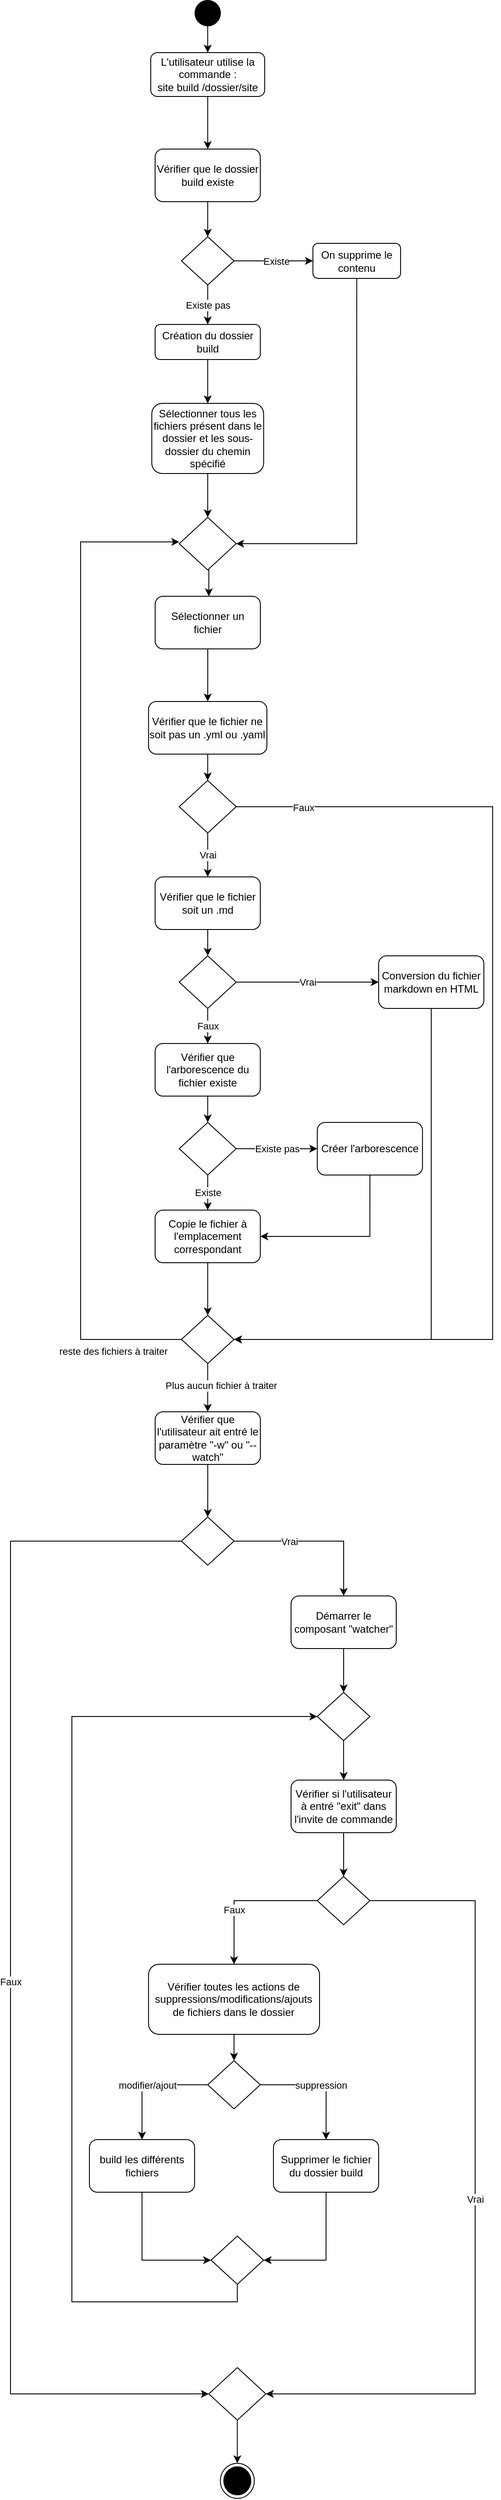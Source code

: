 <mxfile version="19.0.3" type="device" pages="4"><diagram id="C5RBs43oDa-KdzZeNtuy" name="Commande Build"><mxGraphModel dx="1422" dy="2034" grid="1" gridSize="10" guides="1" tooltips="1" connect="1" arrows="1" fold="1" page="1" pageScale="1" pageWidth="827" pageHeight="1169" math="0" shadow="0"><root><mxCell id="WIyWlLk6GJQsqaUBKTNV-0"/><mxCell id="WIyWlLk6GJQsqaUBKTNV-1" parent="WIyWlLk6GJQsqaUBKTNV-0"/><mxCell id="ptI0tRBdh9__5SQR9Xhv-3" style="edgeStyle=orthogonalEdgeStyle;rounded=0;orthogonalLoop=1;jettySize=auto;html=1;exitX=0.5;exitY=1;exitDx=0;exitDy=0;entryX=0.5;entryY=0;entryDx=0;entryDy=0;" parent="WIyWlLk6GJQsqaUBKTNV-1" source="WIyWlLk6GJQsqaUBKTNV-3" target="_w8r6mBDO4OIfjz4VmEl-11" edge="1"><mxGeometry relative="1" as="geometry"/></mxCell><mxCell id="WIyWlLk6GJQsqaUBKTNV-3" value="L'utilisateur utilise la commande :&lt;br&gt;site build /dossier/site" style="rounded=1;whiteSpace=wrap;html=1;fontSize=12;glass=0;strokeWidth=1;shadow=0;" parent="WIyWlLk6GJQsqaUBKTNV-1" vertex="1"><mxGeometry x="239.94" y="-1100" width="130" height="50" as="geometry"/></mxCell><mxCell id="ptI0tRBdh9__5SQR9Xhv-5" value="Existe" style="edgeStyle=orthogonalEdgeStyle;rounded=0;orthogonalLoop=1;jettySize=auto;html=1;exitX=1;exitY=0.5;exitDx=0;exitDy=0;entryX=0;entryY=0.5;entryDx=0;entryDy=0;spacingTop=0;" parent="WIyWlLk6GJQsqaUBKTNV-1" source="_w8r6mBDO4OIfjz4VmEl-14" target="ptI0tRBdh9__5SQR9Xhv-4" edge="1"><mxGeometry x="0.077" relative="1" as="geometry"><mxPoint x="374.94" y="-825.83" as="sourcePoint"/><mxPoint x="439.94" y="-825.83" as="targetPoint"/><mxPoint as="offset"/></mxGeometry></mxCell><mxCell id="er5tVC_h_3RnT4Bw6dKm-1" style="edgeStyle=orthogonalEdgeStyle;rounded=0;orthogonalLoop=1;jettySize=auto;html=1;exitX=0.5;exitY=1;exitDx=0;exitDy=0;entryX=0.5;entryY=0;entryDx=0;entryDy=0;" parent="WIyWlLk6GJQsqaUBKTNV-1" source="WIyWlLk6GJQsqaUBKTNV-12" target="er5tVC_h_3RnT4Bw6dKm-0" edge="1"><mxGeometry relative="1" as="geometry"/></mxCell><mxCell id="WIyWlLk6GJQsqaUBKTNV-12" value="Création du dossier build" style="rounded=1;whiteSpace=wrap;html=1;fontSize=12;glass=0;strokeWidth=1;shadow=0;" parent="WIyWlLk6GJQsqaUBKTNV-1" vertex="1"><mxGeometry x="244.94" y="-790" width="120" height="40" as="geometry"/></mxCell><mxCell id="ptI0tRBdh9__5SQR9Xhv-2" style="edgeStyle=orthogonalEdgeStyle;rounded=0;orthogonalLoop=1;jettySize=auto;html=1;exitX=0.5;exitY=1;exitDx=0;exitDy=0;entryX=0.5;entryY=0;entryDx=0;entryDy=0;" parent="WIyWlLk6GJQsqaUBKTNV-1" source="bXGSAcgydU-lV2JECeTQ-0" target="WIyWlLk6GJQsqaUBKTNV-3" edge="1"><mxGeometry relative="1" as="geometry"/></mxCell><mxCell id="bXGSAcgydU-lV2JECeTQ-0" value="" style="ellipse;fillColor=#000000;strokeColor=none;" parent="WIyWlLk6GJQsqaUBKTNV-1" vertex="1"><mxGeometry x="289.94" y="-1160" width="30" height="30" as="geometry"/></mxCell><mxCell id="_w8r6mBDO4OIfjz4VmEl-35" style="edgeStyle=orthogonalEdgeStyle;rounded=0;orthogonalLoop=1;jettySize=auto;html=1;exitX=0.5;exitY=1;exitDx=0;exitDy=0;entryX=1;entryY=0.5;entryDx=0;entryDy=0;" parent="WIyWlLk6GJQsqaUBKTNV-1" source="ptI0tRBdh9__5SQR9Xhv-4" target="_w8r6mBDO4OIfjz4VmEl-31" edge="1"><mxGeometry relative="1" as="geometry"/></mxCell><mxCell id="ptI0tRBdh9__5SQR9Xhv-4" value="On supprime le contenu" style="rounded=1;whiteSpace=wrap;html=1;" parent="WIyWlLk6GJQsqaUBKTNV-1" vertex="1"><mxGeometry x="424.94" y="-882.5" width="100" height="40" as="geometry"/></mxCell><mxCell id="_w8r6mBDO4OIfjz4VmEl-30" style="edgeStyle=orthogonalEdgeStyle;rounded=0;orthogonalLoop=1;jettySize=auto;html=1;exitX=0.5;exitY=1;exitDx=0;exitDy=0;entryX=1;entryY=0.5;entryDx=0;entryDy=0;" parent="WIyWlLk6GJQsqaUBKTNV-1" source="087R1gR97mAJSHJobQfg-9" target="_w8r6mBDO4OIfjz4VmEl-28" edge="1"><mxGeometry relative="1" as="geometry"/></mxCell><mxCell id="087R1gR97mAJSHJobQfg-9" value="Conversion du fichier markdown en HTML" style="rounded=1;whiteSpace=wrap;html=1;" parent="WIyWlLk6GJQsqaUBKTNV-1" vertex="1"><mxGeometry x="499.94" y="-70" width="120" height="60" as="geometry"/></mxCell><mxCell id="cjDAgUJWC8f53IqfWr1y-14" style="edgeStyle=orthogonalEdgeStyle;rounded=0;orthogonalLoop=1;jettySize=auto;html=1;exitX=0.5;exitY=1;exitDx=0;exitDy=0;entryX=0.5;entryY=0;entryDx=0;entryDy=0;" parent="WIyWlLk6GJQsqaUBKTNV-1" source="_w8r6mBDO4OIfjz4VmEl-4" target="_w8r6mBDO4OIfjz4VmEl-28" edge="1"><mxGeometry relative="1" as="geometry"/></mxCell><mxCell id="_w8r6mBDO4OIfjz4VmEl-4" value="Copie le fichier à l'emplacement correspondant" style="rounded=1;whiteSpace=wrap;html=1;" parent="WIyWlLk6GJQsqaUBKTNV-1" vertex="1"><mxGeometry x="244.94" y="220" width="120" height="60" as="geometry"/></mxCell><mxCell id="_w8r6mBDO4OIfjz4VmEl-13" value="" style="edgeStyle=orthogonalEdgeStyle;rounded=0;orthogonalLoop=1;jettySize=auto;html=1;entryX=0.5;entryY=0;entryDx=0;entryDy=0;" parent="WIyWlLk6GJQsqaUBKTNV-1" source="_w8r6mBDO4OIfjz4VmEl-11" target="_w8r6mBDO4OIfjz4VmEl-14" edge="1"><mxGeometry relative="1" as="geometry"><mxPoint x="304.94" y="-890" as="targetPoint"/></mxGeometry></mxCell><mxCell id="_w8r6mBDO4OIfjz4VmEl-11" value="Vérifier que le dossier build existe&lt;br&gt;" style="rounded=1;whiteSpace=wrap;html=1;" parent="WIyWlLk6GJQsqaUBKTNV-1" vertex="1"><mxGeometry x="244.94" y="-990" width="120" height="60" as="geometry"/></mxCell><mxCell id="_w8r6mBDO4OIfjz4VmEl-15" value="Existe pas" style="edgeStyle=orthogonalEdgeStyle;rounded=0;orthogonalLoop=1;jettySize=auto;html=1;exitX=0.5;exitY=1;exitDx=0;exitDy=0;entryX=0.5;entryY=0;entryDx=0;entryDy=0;" parent="WIyWlLk6GJQsqaUBKTNV-1" source="_w8r6mBDO4OIfjz4VmEl-14" target="WIyWlLk6GJQsqaUBKTNV-12" edge="1"><mxGeometry relative="1" as="geometry"/></mxCell><mxCell id="_w8r6mBDO4OIfjz4VmEl-14" value="" style="rhombus;whiteSpace=wrap;html=1;" parent="WIyWlLk6GJQsqaUBKTNV-1" vertex="1"><mxGeometry x="274.94" y="-890" width="60" height="55" as="geometry"/></mxCell><mxCell id="_w8r6mBDO4OIfjz4VmEl-18" style="edgeStyle=orthogonalEdgeStyle;rounded=0;orthogonalLoop=1;jettySize=auto;html=1;exitX=0.5;exitY=1;exitDx=0;exitDy=0;" parent="WIyWlLk6GJQsqaUBKTNV-1" edge="1"><mxGeometry relative="1" as="geometry"><mxPoint x="304.94" y="480" as="sourcePoint"/><mxPoint x="304.94" y="480" as="targetPoint"/></mxGeometry></mxCell><mxCell id="_w8r6mBDO4OIfjz4VmEl-23" style="edgeStyle=orthogonalEdgeStyle;rounded=0;orthogonalLoop=1;jettySize=auto;html=1;exitX=0.5;exitY=1;exitDx=0;exitDy=0;entryX=0.5;entryY=0;entryDx=0;entryDy=0;" parent="WIyWlLk6GJQsqaUBKTNV-1" source="er5tVC_h_3RnT4Bw6dKm-3" target="_w8r6mBDO4OIfjz4VmEl-24" edge="1"><mxGeometry relative="1" as="geometry"><mxPoint x="306.22" y="-400" as="sourcePoint"/><mxPoint x="304.94" y="-320" as="targetPoint"/></mxGeometry></mxCell><mxCell id="_w8r6mBDO4OIfjz4VmEl-42" style="edgeStyle=orthogonalEdgeStyle;rounded=0;orthogonalLoop=1;jettySize=auto;html=1;exitX=0.5;exitY=1;exitDx=0;exitDy=0;entryX=0.5;entryY=0;entryDx=0;entryDy=0;" parent="WIyWlLk6GJQsqaUBKTNV-1" source="_w8r6mBDO4OIfjz4VmEl-24" target="_w8r6mBDO4OIfjz4VmEl-41" edge="1"><mxGeometry relative="1" as="geometry"/></mxCell><mxCell id="_w8r6mBDO4OIfjz4VmEl-24" value="&lt;span style=&quot;&quot;&gt;Vérifier que le fichier ne soit pas un .yml ou .yaml&lt;br&gt;&lt;/span&gt;" style="rounded=1;whiteSpace=wrap;html=1;" parent="WIyWlLk6GJQsqaUBKTNV-1" vertex="1"><mxGeometry x="237.44" y="-360" width="135" height="60" as="geometry"/></mxCell><mxCell id="_w8r6mBDO4OIfjz4VmEl-36" style="edgeStyle=orthogonalEdgeStyle;rounded=0;orthogonalLoop=1;jettySize=auto;html=1;exitX=0;exitY=0.5;exitDx=0;exitDy=0;entryX=0;entryY=0.5;entryDx=0;entryDy=0;" parent="WIyWlLk6GJQsqaUBKTNV-1" source="_w8r6mBDO4OIfjz4VmEl-28" edge="1"><mxGeometry relative="1" as="geometry"><mxPoint x="265.12" y="365.5" as="sourcePoint"/><mxPoint x="272.44" y="-542" as="targetPoint"/><Array as="points"><mxPoint x="159.94" y="368"/><mxPoint x="159.94" y="-542"/></Array></mxGeometry></mxCell><mxCell id="_w8r6mBDO4OIfjz4VmEl-46" value="reste des fichiers à traiter" style="edgeLabel;html=1;align=center;verticalAlign=middle;resizable=0;points=[];" parent="_w8r6mBDO4OIfjz4VmEl-36" vertex="1" connectable="0"><mxGeometry x="-0.834" relative="1" as="geometry"><mxPoint x="16" y="13" as="offset"/></mxGeometry></mxCell><mxCell id="_w8r6mBDO4OIfjz4VmEl-38" value="Plus aucun fichier à traiter" style="edgeStyle=orthogonalEdgeStyle;rounded=0;orthogonalLoop=1;jettySize=auto;html=1;exitX=0.5;exitY=1;exitDx=0;exitDy=0;entryX=0.5;entryY=0;entryDx=0;entryDy=0;" parent="WIyWlLk6GJQsqaUBKTNV-1" source="_w8r6mBDO4OIfjz4VmEl-28" edge="1"><mxGeometry x="-0.091" y="15" relative="1" as="geometry"><mxPoint as="offset"/><mxPoint x="304.94" y="450" as="targetPoint"/></mxGeometry></mxCell><mxCell id="_w8r6mBDO4OIfjz4VmEl-28" value="" style="rhombus;whiteSpace=wrap;html=1;" parent="WIyWlLk6GJQsqaUBKTNV-1" vertex="1"><mxGeometry x="274.94" y="340" width="60" height="55" as="geometry"/></mxCell><mxCell id="_w8r6mBDO4OIfjz4VmEl-33" style="edgeStyle=orthogonalEdgeStyle;rounded=0;orthogonalLoop=1;jettySize=auto;html=1;exitX=0.5;exitY=1;exitDx=0;exitDy=0;entryX=0.5;entryY=0;entryDx=0;entryDy=0;" parent="WIyWlLk6GJQsqaUBKTNV-1" source="_w8r6mBDO4OIfjz4VmEl-31" edge="1"><mxGeometry relative="1" as="geometry"><mxPoint x="306.22" y="-480" as="targetPoint"/></mxGeometry></mxCell><mxCell id="_w8r6mBDO4OIfjz4VmEl-31" value="" style="rhombus;whiteSpace=wrap;html=1;" parent="WIyWlLk6GJQsqaUBKTNV-1" vertex="1"><mxGeometry x="272.44" y="-570" width="65" height="60" as="geometry"/></mxCell><mxCell id="cjDAgUJWC8f53IqfWr1y-10" style="edgeStyle=orthogonalEdgeStyle;rounded=0;orthogonalLoop=1;jettySize=auto;html=1;exitX=0.5;exitY=1;exitDx=0;exitDy=0;entryX=0.5;entryY=0;entryDx=0;entryDy=0;" parent="WIyWlLk6GJQsqaUBKTNV-1" source="_w8r6mBDO4OIfjz4VmEl-39" target="cjDAgUJWC8f53IqfWr1y-9" edge="1"><mxGeometry relative="1" as="geometry"/></mxCell><mxCell id="_w8r6mBDO4OIfjz4VmEl-39" value="&lt;span style=&quot;&quot;&gt;Vérifier que l'arborescence du fichier existe&lt;/span&gt;" style="rounded=1;whiteSpace=wrap;html=1;" parent="WIyWlLk6GJQsqaUBKTNV-1" vertex="1"><mxGeometry x="244.94" y="30" width="120" height="60" as="geometry"/></mxCell><mxCell id="_w8r6mBDO4OIfjz4VmEl-44" style="edgeStyle=orthogonalEdgeStyle;rounded=0;orthogonalLoop=1;jettySize=auto;html=1;exitX=1;exitY=0.5;exitDx=0;exitDy=0;entryX=1;entryY=0.5;entryDx=0;entryDy=0;" parent="WIyWlLk6GJQsqaUBKTNV-1" source="_w8r6mBDO4OIfjz4VmEl-41" target="_w8r6mBDO4OIfjz4VmEl-28" edge="1"><mxGeometry relative="1" as="geometry"><Array as="points"><mxPoint x="629.94" y="-240"/><mxPoint x="629.94" y="367"/></Array></mxGeometry></mxCell><mxCell id="_w8r6mBDO4OIfjz4VmEl-45" value="Faux" style="edgeLabel;html=1;align=center;verticalAlign=middle;resizable=0;points=[];" parent="_w8r6mBDO4OIfjz4VmEl-44" vertex="1" connectable="0"><mxGeometry x="-0.872" y="-1" relative="1" as="geometry"><mxPoint as="offset"/></mxGeometry></mxCell><mxCell id="_w8r6mBDO4OIfjz4VmEl-47" value="Vrai" style="edgeStyle=orthogonalEdgeStyle;rounded=0;orthogonalLoop=1;jettySize=auto;html=1;exitX=0.5;exitY=1;exitDx=0;exitDy=0;entryX=0.5;entryY=0;entryDx=0;entryDy=0;" parent="WIyWlLk6GJQsqaUBKTNV-1" source="_w8r6mBDO4OIfjz4VmEl-41" target="_w8r6mBDO4OIfjz4VmEl-43" edge="1"><mxGeometry relative="1" as="geometry"/></mxCell><mxCell id="_w8r6mBDO4OIfjz4VmEl-41" value="" style="rhombus;whiteSpace=wrap;html=1;" parent="WIyWlLk6GJQsqaUBKTNV-1" vertex="1"><mxGeometry x="272.44" y="-270" width="65" height="60" as="geometry"/></mxCell><mxCell id="cjDAgUJWC8f53IqfWr1y-4" style="edgeStyle=orthogonalEdgeStyle;rounded=0;orthogonalLoop=1;jettySize=auto;html=1;exitX=0.5;exitY=1;exitDx=0;exitDy=0;entryX=0.5;entryY=0;entryDx=0;entryDy=0;" parent="WIyWlLk6GJQsqaUBKTNV-1" source="_w8r6mBDO4OIfjz4VmEl-43" target="cjDAgUJWC8f53IqfWr1y-3" edge="1"><mxGeometry relative="1" as="geometry"/></mxCell><mxCell id="_w8r6mBDO4OIfjz4VmEl-43" value="Vérifier que le fichier soit un .md" style="rounded=1;whiteSpace=wrap;html=1;" parent="WIyWlLk6GJQsqaUBKTNV-1" vertex="1"><mxGeometry x="244.94" y="-160" width="120" height="60" as="geometry"/></mxCell><mxCell id="cjDAgUJWC8f53IqfWr1y-5" value="Vrai" style="edgeStyle=orthogonalEdgeStyle;rounded=0;orthogonalLoop=1;jettySize=auto;html=1;exitX=1;exitY=0.5;exitDx=0;exitDy=0;entryX=0;entryY=0.5;entryDx=0;entryDy=0;" parent="WIyWlLk6GJQsqaUBKTNV-1" source="cjDAgUJWC8f53IqfWr1y-3" target="087R1gR97mAJSHJobQfg-9" edge="1"><mxGeometry relative="1" as="geometry"/></mxCell><mxCell id="cjDAgUJWC8f53IqfWr1y-6" value="Faux" style="edgeStyle=orthogonalEdgeStyle;rounded=0;orthogonalLoop=1;jettySize=auto;html=1;exitX=0.5;exitY=1;exitDx=0;exitDy=0;entryX=0.5;entryY=0;entryDx=0;entryDy=0;" parent="WIyWlLk6GJQsqaUBKTNV-1" source="cjDAgUJWC8f53IqfWr1y-3" target="_w8r6mBDO4OIfjz4VmEl-39" edge="1"><mxGeometry relative="1" as="geometry"/></mxCell><mxCell id="cjDAgUJWC8f53IqfWr1y-3" value="" style="rhombus;whiteSpace=wrap;html=1;" parent="WIyWlLk6GJQsqaUBKTNV-1" vertex="1"><mxGeometry x="272.44" y="-70" width="65" height="60" as="geometry"/></mxCell><mxCell id="cjDAgUJWC8f53IqfWr1y-13" style="edgeStyle=orthogonalEdgeStyle;rounded=0;orthogonalLoop=1;jettySize=auto;html=1;exitX=0.5;exitY=1;exitDx=0;exitDy=0;entryX=1;entryY=0.5;entryDx=0;entryDy=0;" parent="WIyWlLk6GJQsqaUBKTNV-1" source="cjDAgUJWC8f53IqfWr1y-8" target="_w8r6mBDO4OIfjz4VmEl-4" edge="1"><mxGeometry relative="1" as="geometry"/></mxCell><mxCell id="cjDAgUJWC8f53IqfWr1y-8" value="Créer l'arborescence" style="rounded=1;whiteSpace=wrap;html=1;" parent="WIyWlLk6GJQsqaUBKTNV-1" vertex="1"><mxGeometry x="429.94" y="120" width="120" height="60" as="geometry"/></mxCell><mxCell id="cjDAgUJWC8f53IqfWr1y-11" value="Existe pas" style="edgeStyle=orthogonalEdgeStyle;rounded=0;orthogonalLoop=1;jettySize=auto;html=1;exitX=1;exitY=0.5;exitDx=0;exitDy=0;entryX=0;entryY=0.5;entryDx=0;entryDy=0;" parent="WIyWlLk6GJQsqaUBKTNV-1" source="cjDAgUJWC8f53IqfWr1y-9" target="cjDAgUJWC8f53IqfWr1y-8" edge="1"><mxGeometry relative="1" as="geometry"/></mxCell><mxCell id="cjDAgUJWC8f53IqfWr1y-12" value="Existe" style="edgeStyle=orthogonalEdgeStyle;rounded=0;orthogonalLoop=1;jettySize=auto;html=1;exitX=0.5;exitY=1;exitDx=0;exitDy=0;entryX=0.5;entryY=0;entryDx=0;entryDy=0;" parent="WIyWlLk6GJQsqaUBKTNV-1" source="cjDAgUJWC8f53IqfWr1y-9" target="_w8r6mBDO4OIfjz4VmEl-4" edge="1"><mxGeometry relative="1" as="geometry"/></mxCell><mxCell id="cjDAgUJWC8f53IqfWr1y-9" value="" style="rhombus;whiteSpace=wrap;html=1;" parent="WIyWlLk6GJQsqaUBKTNV-1" vertex="1"><mxGeometry x="272.44" y="120" width="65" height="60" as="geometry"/></mxCell><mxCell id="er5tVC_h_3RnT4Bw6dKm-2" style="edgeStyle=orthogonalEdgeStyle;rounded=0;orthogonalLoop=1;jettySize=auto;html=1;exitX=0.5;exitY=1;exitDx=0;exitDy=0;entryX=0.5;entryY=0;entryDx=0;entryDy=0;" parent="WIyWlLk6GJQsqaUBKTNV-1" source="er5tVC_h_3RnT4Bw6dKm-0" target="_w8r6mBDO4OIfjz4VmEl-31" edge="1"><mxGeometry relative="1" as="geometry"/></mxCell><mxCell id="er5tVC_h_3RnT4Bw6dKm-0" value="&lt;span style=&quot;&quot;&gt;Sélectionner tous les fichiers présent dans le dossier et les sous-dossier du chemin spécifié&lt;/span&gt;" style="rounded=1;whiteSpace=wrap;html=1;" parent="WIyWlLk6GJQsqaUBKTNV-1" vertex="1"><mxGeometry x="241.16" y="-700" width="127.56" height="80" as="geometry"/></mxCell><mxCell id="er5tVC_h_3RnT4Bw6dKm-3" value="Sélectionner un fichier" style="rounded=1;whiteSpace=wrap;html=1;" parent="WIyWlLk6GJQsqaUBKTNV-1" vertex="1"><mxGeometry x="245" y="-480" width="120" height="60" as="geometry"/></mxCell><mxCell id="1aYvOB1iLBMmKloqd1Jg-2" style="edgeStyle=orthogonalEdgeStyle;rounded=0;orthogonalLoop=1;jettySize=auto;html=1;exitX=0.5;exitY=1;exitDx=0;exitDy=0;entryX=0.5;entryY=0;entryDx=0;entryDy=0;" edge="1" parent="WIyWlLk6GJQsqaUBKTNV-1" source="1aYvOB1iLBMmKloqd1Jg-0" target="1aYvOB1iLBMmKloqd1Jg-1"><mxGeometry relative="1" as="geometry"/></mxCell><mxCell id="1aYvOB1iLBMmKloqd1Jg-0" value="Vérifier que l'utilisateur ait entré le paramètre &quot;-w&quot; ou &quot;--watch&quot;" style="rounded=1;whiteSpace=wrap;html=1;" vertex="1" parent="WIyWlLk6GJQsqaUBKTNV-1"><mxGeometry x="245" y="450" width="120" height="60" as="geometry"/></mxCell><mxCell id="1aYvOB1iLBMmKloqd1Jg-3" style="edgeStyle=orthogonalEdgeStyle;rounded=0;orthogonalLoop=1;jettySize=auto;html=1;exitX=1;exitY=0.5;exitDx=0;exitDy=0;entryX=0.5;entryY=0;entryDx=0;entryDy=0;" edge="1" parent="WIyWlLk6GJQsqaUBKTNV-1" source="1aYvOB1iLBMmKloqd1Jg-1" target="1aYvOB1iLBMmKloqd1Jg-5"><mxGeometry relative="1" as="geometry"><mxPoint x="460" y="710" as="targetPoint"/></mxGeometry></mxCell><mxCell id="1aYvOB1iLBMmKloqd1Jg-4" value="Vrai" style="edgeLabel;html=1;align=center;verticalAlign=middle;resizable=0;points=[];" vertex="1" connectable="0" parent="1aYvOB1iLBMmKloqd1Jg-3"><mxGeometry x="-0.334" y="1" relative="1" as="geometry"><mxPoint y="1" as="offset"/></mxGeometry></mxCell><mxCell id="1aYvOB1iLBMmKloqd1Jg-30" value="Faux" style="edgeStyle=orthogonalEdgeStyle;rounded=0;orthogonalLoop=1;jettySize=auto;html=1;exitX=0;exitY=0.5;exitDx=0;exitDy=0;entryX=0;entryY=0.5;entryDx=0;entryDy=0;" edge="1" parent="WIyWlLk6GJQsqaUBKTNV-1" source="1aYvOB1iLBMmKloqd1Jg-1" target="1aYvOB1iLBMmKloqd1Jg-26"><mxGeometry relative="1" as="geometry"><mxPoint x="100" y="1370" as="targetPoint"/><Array as="points"><mxPoint x="80" y="598"/><mxPoint x="80" y="1570"/></Array></mxGeometry></mxCell><mxCell id="1aYvOB1iLBMmKloqd1Jg-1" value="" style="rhombus;whiteSpace=wrap;html=1;" vertex="1" parent="WIyWlLk6GJQsqaUBKTNV-1"><mxGeometry x="274.94" y="570" width="60" height="55" as="geometry"/></mxCell><mxCell id="1aYvOB1iLBMmKloqd1Jg-33" style="edgeStyle=orthogonalEdgeStyle;rounded=0;orthogonalLoop=1;jettySize=auto;html=1;exitX=0.5;exitY=1;exitDx=0;exitDy=0;entryX=0.5;entryY=0;entryDx=0;entryDy=0;" edge="1" parent="WIyWlLk6GJQsqaUBKTNV-1" source="1aYvOB1iLBMmKloqd1Jg-5" target="1aYvOB1iLBMmKloqd1Jg-32"><mxGeometry relative="1" as="geometry"/></mxCell><mxCell id="1aYvOB1iLBMmKloqd1Jg-5" value="Démarrer le composant &quot;watcher&quot;" style="rounded=1;whiteSpace=wrap;html=1;" vertex="1" parent="WIyWlLk6GJQsqaUBKTNV-1"><mxGeometry x="400" y="660" width="120" height="60" as="geometry"/></mxCell><mxCell id="1aYvOB1iLBMmKloqd1Jg-11" value="Vrai" style="edgeStyle=orthogonalEdgeStyle;rounded=0;orthogonalLoop=1;jettySize=auto;html=1;exitX=1;exitY=0.5;exitDx=0;exitDy=0;entryX=1;entryY=0.5;entryDx=0;entryDy=0;" edge="1" parent="WIyWlLk6GJQsqaUBKTNV-1" source="1aYvOB1iLBMmKloqd1Jg-10" target="1aYvOB1iLBMmKloqd1Jg-26"><mxGeometry relative="1" as="geometry"><mxPoint x="400" y="1618" as="targetPoint"/><Array as="points"><mxPoint x="610" y="1008"/><mxPoint x="610" y="1570"/></Array></mxGeometry></mxCell><mxCell id="1aYvOB1iLBMmKloqd1Jg-15" value="Faux" style="edgeStyle=orthogonalEdgeStyle;rounded=0;orthogonalLoop=1;jettySize=auto;html=1;exitX=0;exitY=0.5;exitDx=0;exitDy=0;entryX=0.5;entryY=0;entryDx=0;entryDy=0;" edge="1" parent="WIyWlLk6GJQsqaUBKTNV-1" source="1aYvOB1iLBMmKloqd1Jg-10" target="1aYvOB1iLBMmKloqd1Jg-14"><mxGeometry x="0.254" relative="1" as="geometry"><mxPoint x="330" y="1090" as="targetPoint"/><mxPoint as="offset"/></mxGeometry></mxCell><mxCell id="1aYvOB1iLBMmKloqd1Jg-10" value="" style="rhombus;whiteSpace=wrap;html=1;" vertex="1" parent="WIyWlLk6GJQsqaUBKTNV-1"><mxGeometry x="429.94" y="980" width="60" height="55" as="geometry"/></mxCell><mxCell id="1aYvOB1iLBMmKloqd1Jg-13" style="edgeStyle=orthogonalEdgeStyle;rounded=0;orthogonalLoop=1;jettySize=auto;html=1;exitX=0.5;exitY=1;exitDx=0;exitDy=0;entryX=0.5;entryY=0;entryDx=0;entryDy=0;" edge="1" parent="WIyWlLk6GJQsqaUBKTNV-1" source="1aYvOB1iLBMmKloqd1Jg-12" target="1aYvOB1iLBMmKloqd1Jg-10"><mxGeometry relative="1" as="geometry"/></mxCell><mxCell id="1aYvOB1iLBMmKloqd1Jg-12" value="Vérifier si l'utilisateur à entré &quot;exit&quot; dans l'invite de commande" style="rounded=1;whiteSpace=wrap;html=1;" vertex="1" parent="WIyWlLk6GJQsqaUBKTNV-1"><mxGeometry x="400" y="870" width="120" height="60" as="geometry"/></mxCell><mxCell id="1aYvOB1iLBMmKloqd1Jg-19" style="edgeStyle=orthogonalEdgeStyle;rounded=0;orthogonalLoop=1;jettySize=auto;html=1;exitX=0.5;exitY=1;exitDx=0;exitDy=0;entryX=0.5;entryY=0;entryDx=0;entryDy=0;" edge="1" parent="WIyWlLk6GJQsqaUBKTNV-1" source="1aYvOB1iLBMmKloqd1Jg-14" target="1aYvOB1iLBMmKloqd1Jg-20"><mxGeometry relative="1" as="geometry"><mxPoint x="335" y="1220" as="targetPoint"/></mxGeometry></mxCell><mxCell id="1aYvOB1iLBMmKloqd1Jg-14" value="Vérifier toutes les actions de suppressions/modifications/ajouts de fichiers dans le dossier" style="rounded=1;whiteSpace=wrap;html=1;" vertex="1" parent="WIyWlLk6GJQsqaUBKTNV-1"><mxGeometry x="237.44" y="1080" width="195.06" height="80" as="geometry"/></mxCell><mxCell id="1aYvOB1iLBMmKloqd1Jg-23" value="suppression" style="edgeStyle=orthogonalEdgeStyle;rounded=0;orthogonalLoop=1;jettySize=auto;html=1;exitX=1;exitY=0.5;exitDx=0;exitDy=0;entryX=0.5;entryY=0;entryDx=0;entryDy=0;" edge="1" parent="WIyWlLk6GJQsqaUBKTNV-1" source="1aYvOB1iLBMmKloqd1Jg-20" target="1aYvOB1iLBMmKloqd1Jg-22"><mxGeometry relative="1" as="geometry"><Array as="points"><mxPoint x="440" y="1248"/><mxPoint x="440" y="1350"/></Array></mxGeometry></mxCell><mxCell id="1aYvOB1iLBMmKloqd1Jg-24" value="modifier/ajout" style="edgeStyle=orthogonalEdgeStyle;rounded=0;orthogonalLoop=1;jettySize=auto;html=1;exitX=0;exitY=0.5;exitDx=0;exitDy=0;entryX=0.5;entryY=0;entryDx=0;entryDy=0;" edge="1" parent="WIyWlLk6GJQsqaUBKTNV-1" source="1aYvOB1iLBMmKloqd1Jg-20" target="1aYvOB1iLBMmKloqd1Jg-25"><mxGeometry relative="1" as="geometry"><mxPoint x="220" y="1350" as="targetPoint"/></mxGeometry></mxCell><mxCell id="1aYvOB1iLBMmKloqd1Jg-20" value="" style="rhombus;whiteSpace=wrap;html=1;" vertex="1" parent="WIyWlLk6GJQsqaUBKTNV-1"><mxGeometry x="304.94" y="1190" width="60" height="55" as="geometry"/></mxCell><mxCell id="1aYvOB1iLBMmKloqd1Jg-38" style="edgeStyle=orthogonalEdgeStyle;rounded=0;orthogonalLoop=1;jettySize=auto;html=1;exitX=0.5;exitY=1;exitDx=0;exitDy=0;entryX=1;entryY=0.5;entryDx=0;entryDy=0;" edge="1" parent="WIyWlLk6GJQsqaUBKTNV-1" source="1aYvOB1iLBMmKloqd1Jg-22" target="1aYvOB1iLBMmKloqd1Jg-36"><mxGeometry relative="1" as="geometry"/></mxCell><mxCell id="1aYvOB1iLBMmKloqd1Jg-22" value="Supprimer le fichier du dossier build" style="rounded=1;whiteSpace=wrap;html=1;" vertex="1" parent="WIyWlLk6GJQsqaUBKTNV-1"><mxGeometry x="379.94" y="1280" width="120" height="60" as="geometry"/></mxCell><mxCell id="1aYvOB1iLBMmKloqd1Jg-37" style="edgeStyle=orthogonalEdgeStyle;rounded=0;orthogonalLoop=1;jettySize=auto;html=1;exitX=0.5;exitY=1;exitDx=0;exitDy=0;entryX=0;entryY=0.5;entryDx=0;entryDy=0;" edge="1" parent="WIyWlLk6GJQsqaUBKTNV-1" source="1aYvOB1iLBMmKloqd1Jg-25" target="1aYvOB1iLBMmKloqd1Jg-36"><mxGeometry relative="1" as="geometry"/></mxCell><mxCell id="1aYvOB1iLBMmKloqd1Jg-25" value="build les différents fichiers" style="rounded=1;whiteSpace=wrap;html=1;" vertex="1" parent="WIyWlLk6GJQsqaUBKTNV-1"><mxGeometry x="170" y="1280" width="120" height="60" as="geometry"/></mxCell><mxCell id="1aYvOB1iLBMmKloqd1Jg-41" style="edgeStyle=orthogonalEdgeStyle;rounded=0;orthogonalLoop=1;jettySize=auto;html=1;exitX=0.5;exitY=1;exitDx=0;exitDy=0;entryX=0.5;entryY=0;entryDx=0;entryDy=0;" edge="1" parent="WIyWlLk6GJQsqaUBKTNV-1" source="1aYvOB1iLBMmKloqd1Jg-26" target="1aYvOB1iLBMmKloqd1Jg-40"><mxGeometry relative="1" as="geometry"><mxPoint x="338.53" y="1590" as="sourcePoint"/><mxPoint x="332.53" y="1640" as="targetPoint"/></mxGeometry></mxCell><mxCell id="1aYvOB1iLBMmKloqd1Jg-26" value="" style="rhombus;whiteSpace=wrap;html=1;" vertex="1" parent="WIyWlLk6GJQsqaUBKTNV-1"><mxGeometry x="306.19" y="1540" width="65.06" height="60" as="geometry"/></mxCell><mxCell id="1aYvOB1iLBMmKloqd1Jg-34" style="edgeStyle=orthogonalEdgeStyle;rounded=0;orthogonalLoop=1;jettySize=auto;html=1;exitX=0.5;exitY=1;exitDx=0;exitDy=0;entryX=0.5;entryY=0;entryDx=0;entryDy=0;" edge="1" parent="WIyWlLk6GJQsqaUBKTNV-1" source="1aYvOB1iLBMmKloqd1Jg-32" target="1aYvOB1iLBMmKloqd1Jg-12"><mxGeometry relative="1" as="geometry"/></mxCell><mxCell id="1aYvOB1iLBMmKloqd1Jg-32" value="" style="rhombus;whiteSpace=wrap;html=1;" vertex="1" parent="WIyWlLk6GJQsqaUBKTNV-1"><mxGeometry x="429.94" y="770" width="60" height="55" as="geometry"/></mxCell><mxCell id="1aYvOB1iLBMmKloqd1Jg-39" style="edgeStyle=orthogonalEdgeStyle;rounded=0;orthogonalLoop=1;jettySize=auto;html=1;exitX=0.5;exitY=1;exitDx=0;exitDy=0;entryX=0;entryY=0.5;entryDx=0;entryDy=0;" edge="1" parent="WIyWlLk6GJQsqaUBKTNV-1" source="1aYvOB1iLBMmKloqd1Jg-36" target="1aYvOB1iLBMmKloqd1Jg-32"><mxGeometry relative="1" as="geometry"><mxPoint x="210" y="790" as="targetPoint"/><Array as="points"><mxPoint x="339" y="1465"/><mxPoint x="150" y="1465"/><mxPoint x="150" y="798"/></Array></mxGeometry></mxCell><mxCell id="1aYvOB1iLBMmKloqd1Jg-36" value="" style="rhombus;whiteSpace=wrap;html=1;" vertex="1" parent="WIyWlLk6GJQsqaUBKTNV-1"><mxGeometry x="308.72" y="1390" width="60" height="55" as="geometry"/></mxCell><mxCell id="1aYvOB1iLBMmKloqd1Jg-40" value="" style="ellipse;html=1;shape=endState;fillColor=#000000;strokeColor=#000000;rotation=0;" vertex="1" parent="WIyWlLk6GJQsqaUBKTNV-1"><mxGeometry x="319.32" y="1649.16" width="38.81" height="40" as="geometry"/></mxCell></root></mxGraphModel></diagram><diagram id="esBkTLclcTZsxy_vAvtG" name="Commande Init"><mxGraphModel dx="1422" dy="865" grid="1" gridSize="10" guides="1" tooltips="1" connect="1" arrows="1" fold="1" page="1" pageScale="1" pageWidth="827" pageHeight="1169" math="0" shadow="0"><root><mxCell id="0"/><mxCell id="1" parent="0"/><mxCell id="W2eBN1U4A_FDn9MpWul7-10" style="edgeStyle=orthogonalEdgeStyle;rounded=0;orthogonalLoop=1;jettySize=auto;html=1;exitX=0.5;exitY=1;exitDx=0;exitDy=0;entryX=0.5;entryY=0;entryDx=0;entryDy=0;" parent="1" source="n4WnDY0RS8oIqjxgZon0-2" target="W2eBN1U4A_FDn9MpWul7-8" edge="1"><mxGeometry relative="1" as="geometry"/></mxCell><mxCell id="n4WnDY0RS8oIqjxgZon0-2" value="L'utilisateur utilise la commande :&lt;br&gt;site init /dossier/site" style="rounded=1;whiteSpace=wrap;html=1;fontSize=12;glass=0;strokeWidth=1;shadow=0;" parent="1" vertex="1"><mxGeometry x="310" y="80" width="145" height="60" as="geometry"/></mxCell><mxCell id="n4WnDY0RS8oIqjxgZon0-8" style="edgeStyle=orthogonalEdgeStyle;rounded=0;orthogonalLoop=1;jettySize=auto;html=1;exitX=0.5;exitY=1;exitDx=0;exitDy=0;entryX=0.5;entryY=0;entryDx=0;entryDy=0;" parent="1" source="n4WnDY0RS8oIqjxgZon0-9" target="n4WnDY0RS8oIqjxgZon0-2" edge="1"><mxGeometry relative="1" as="geometry"/></mxCell><mxCell id="n4WnDY0RS8oIqjxgZon0-9" value="" style="ellipse;fillColor=#000000;strokeColor=none;" parent="1" vertex="1"><mxGeometry x="367.5" y="10" width="30" height="30" as="geometry"/></mxCell><mxCell id="n4WnDY0RS8oIqjxgZon0-10" value="" style="ellipse;html=1;shape=endState;fillColor=#000000;strokeColor=#000000;" parent="1" vertex="1"><mxGeometry x="367.5" y="780" width="30" height="30" as="geometry"/></mxCell><mxCell id="n4WnDY0RS8oIqjxgZon0-20" style="edgeStyle=orthogonalEdgeStyle;rounded=0;orthogonalLoop=1;jettySize=auto;html=1;exitX=0.5;exitY=1;exitDx=0;exitDy=0;entryX=1;entryY=0.5;entryDx=0;entryDy=0;" parent="1" source="n4WnDY0RS8oIqjxgZon0-18" target="W2eBN1U4A_FDn9MpWul7-7" edge="1"><mxGeometry relative="1" as="geometry"><Array as="points"><mxPoint x="560" y="610"/></Array><mxPoint x="380" y="760" as="targetPoint"/></mxGeometry></mxCell><mxCell id="n4WnDY0RS8oIqjxgZon0-18" value="Création du fichier &quot;config.yaml&quot; par défaut" style="rounded=1;whiteSpace=wrap;html=1;" parent="1" vertex="1"><mxGeometry x="500" y="480" width="120" height="60" as="geometry"/></mxCell><mxCell id="W2eBN1U4A_FDn9MpWul7-6" value="Existe pas" style="edgeStyle=orthogonalEdgeStyle;rounded=0;orthogonalLoop=1;jettySize=auto;html=1;exitX=1;exitY=0.5;exitDx=0;exitDy=0;entryX=0;entryY=0.5;entryDx=0;entryDy=0;" parent="1" source="W2eBN1U4A_FDn9MpWul7-1" target="n4WnDY0RS8oIqjxgZon0-18" edge="1"><mxGeometry relative="1" as="geometry"/></mxCell><mxCell id="W2eBN1U4A_FDn9MpWul7-17" value="Existe" style="edgeStyle=orthogonalEdgeStyle;rounded=0;orthogonalLoop=1;jettySize=auto;html=1;exitX=0.5;exitY=1;exitDx=0;exitDy=0;entryX=0.5;entryY=0;entryDx=0;entryDy=0;" parent="1" source="W2eBN1U4A_FDn9MpWul7-1" target="W2eBN1U4A_FDn9MpWul7-7" edge="1"><mxGeometry relative="1" as="geometry"/></mxCell><mxCell id="W2eBN1U4A_FDn9MpWul7-1" value="" style="rhombus;whiteSpace=wrap;html=1;" parent="1" vertex="1"><mxGeometry x="350" y="480" width="65" height="60" as="geometry"/></mxCell><mxCell id="W2eBN1U4A_FDn9MpWul7-5" style="edgeStyle=orthogonalEdgeStyle;rounded=0;orthogonalLoop=1;jettySize=auto;html=1;exitX=0.5;exitY=1;exitDx=0;exitDy=0;entryX=0.5;entryY=0;entryDx=0;entryDy=0;" parent="1" source="W2eBN1U4A_FDn9MpWul7-3" target="W2eBN1U4A_FDn9MpWul7-1" edge="1"><mxGeometry relative="1" as="geometry"/></mxCell><mxCell id="W2eBN1U4A_FDn9MpWul7-3" value="&lt;span style=&quot;&quot;&gt;Vérifier qu'un fichier config.yaml existe&lt;/span&gt;" style="rounded=1;whiteSpace=wrap;html=1;" parent="1" vertex="1"><mxGeometry x="322.5" y="380" width="120" height="60" as="geometry"/></mxCell><mxCell id="W2eBN1U4A_FDn9MpWul7-19" style="edgeStyle=orthogonalEdgeStyle;rounded=0;orthogonalLoop=1;jettySize=auto;html=1;exitX=0.5;exitY=1;exitDx=0;exitDy=0;entryX=0.5;entryY=0;entryDx=0;entryDy=0;" parent="1" source="W2eBN1U4A_FDn9MpWul7-7" target="W2eBN1U4A_FDn9MpWul7-18" edge="1"><mxGeometry relative="1" as="geometry"/></mxCell><mxCell id="W2eBN1U4A_FDn9MpWul7-7" value="&lt;span style=&quot;&quot;&gt;Vérifier qu'un fichier index.md existe&lt;/span&gt;" style="rounded=1;whiteSpace=wrap;html=1;" parent="1" vertex="1"><mxGeometry x="322.5" y="580" width="120" height="60" as="geometry"/></mxCell><mxCell id="W2eBN1U4A_FDn9MpWul7-11" style="edgeStyle=orthogonalEdgeStyle;rounded=0;orthogonalLoop=1;jettySize=auto;html=1;exitX=0.5;exitY=1;exitDx=0;exitDy=0;entryX=0.5;entryY=0;entryDx=0;entryDy=0;" parent="1" source="W2eBN1U4A_FDn9MpWul7-8" target="W2eBN1U4A_FDn9MpWul7-9" edge="1"><mxGeometry relative="1" as="geometry"/></mxCell><mxCell id="W2eBN1U4A_FDn9MpWul7-8" value="Vérifier que l'arborescence du dossier existe" style="rounded=1;whiteSpace=wrap;html=1;" parent="1" vertex="1"><mxGeometry x="322.5" y="180" width="120" height="60" as="geometry"/></mxCell><mxCell id="W2eBN1U4A_FDn9MpWul7-13" value="Existe pas" style="edgeStyle=orthogonalEdgeStyle;rounded=0;orthogonalLoop=1;jettySize=auto;html=1;exitX=1;exitY=0.5;exitDx=0;exitDy=0;entryX=0;entryY=0.5;entryDx=0;entryDy=0;" parent="1" source="W2eBN1U4A_FDn9MpWul7-9" target="W2eBN1U4A_FDn9MpWul7-12" edge="1"><mxGeometry relative="1" as="geometry"/></mxCell><mxCell id="W2eBN1U4A_FDn9MpWul7-14" value="Existe" style="edgeStyle=orthogonalEdgeStyle;rounded=0;orthogonalLoop=1;jettySize=auto;html=1;exitX=0.5;exitY=1;exitDx=0;exitDy=0;entryX=0.5;entryY=0;entryDx=0;entryDy=0;" parent="1" source="W2eBN1U4A_FDn9MpWul7-9" target="W2eBN1U4A_FDn9MpWul7-3" edge="1"><mxGeometry relative="1" as="geometry"><mxPoint x="382.5" y="380" as="targetPoint"/></mxGeometry></mxCell><mxCell id="W2eBN1U4A_FDn9MpWul7-9" value="" style="rhombus;whiteSpace=wrap;html=1;" parent="1" vertex="1"><mxGeometry x="350" y="270" width="65" height="60" as="geometry"/></mxCell><mxCell id="W2eBN1U4A_FDn9MpWul7-16" style="edgeStyle=orthogonalEdgeStyle;rounded=0;orthogonalLoop=1;jettySize=auto;html=1;exitX=0.5;exitY=1;exitDx=0;exitDy=0;entryX=1;entryY=0.5;entryDx=0;entryDy=0;" parent="1" source="W2eBN1U4A_FDn9MpWul7-12" target="W2eBN1U4A_FDn9MpWul7-3" edge="1"><mxGeometry relative="1" as="geometry"/></mxCell><mxCell id="W2eBN1U4A_FDn9MpWul7-12" value="Créer les dossiers" style="rounded=1;whiteSpace=wrap;html=1;" parent="1" vertex="1"><mxGeometry x="500" y="270" width="120" height="60" as="geometry"/></mxCell><mxCell id="W2eBN1U4A_FDn9MpWul7-21" value="Existe pas" style="edgeStyle=orthogonalEdgeStyle;rounded=0;orthogonalLoop=1;jettySize=auto;html=1;exitX=1;exitY=0.5;exitDx=0;exitDy=0;entryX=0;entryY=0.5;entryDx=0;entryDy=0;" parent="1" source="W2eBN1U4A_FDn9MpWul7-18" target="W2eBN1U4A_FDn9MpWul7-20" edge="1"><mxGeometry relative="1" as="geometry"/></mxCell><mxCell id="W2eBN1U4A_FDn9MpWul7-22" value="Existe" style="edgeStyle=orthogonalEdgeStyle;rounded=0;orthogonalLoop=1;jettySize=auto;html=1;exitX=0.5;exitY=1;exitDx=0;exitDy=0;entryX=0.5;entryY=0;entryDx=0;entryDy=0;" parent="1" source="W2eBN1U4A_FDn9MpWul7-18" target="n4WnDY0RS8oIqjxgZon0-10" edge="1"><mxGeometry relative="1" as="geometry"/></mxCell><mxCell id="W2eBN1U4A_FDn9MpWul7-18" value="" style="rhombus;whiteSpace=wrap;html=1;" parent="1" vertex="1"><mxGeometry x="350" y="670" width="65" height="60" as="geometry"/></mxCell><mxCell id="W2eBN1U4A_FDn9MpWul7-23" style="edgeStyle=orthogonalEdgeStyle;rounded=0;orthogonalLoop=1;jettySize=auto;html=1;exitX=0.5;exitY=1;exitDx=0;exitDy=0;entryX=1;entryY=0.5;entryDx=0;entryDy=0;" parent="1" source="W2eBN1U4A_FDn9MpWul7-20" target="n4WnDY0RS8oIqjxgZon0-10" edge="1"><mxGeometry relative="1" as="geometry"/></mxCell><mxCell id="W2eBN1U4A_FDn9MpWul7-20" value="Création du fichier &quot;index.md&quot; par défaut" style="rounded=1;whiteSpace=wrap;html=1;" parent="1" vertex="1"><mxGeometry x="500" y="670" width="120" height="60" as="geometry"/></mxCell></root></mxGraphModel></diagram><diagram id="33S8nGxS9npd1mIn6AB9" name="Commande Serve"><mxGraphModel dx="1422" dy="865" grid="1" gridSize="10" guides="1" tooltips="1" connect="1" arrows="1" fold="1" page="1" pageScale="1" pageWidth="827" pageHeight="1169" math="0" shadow="0"><root><mxCell id="0"/><mxCell id="1" parent="0"/><mxCell id="zQbRXSbA7CX1opkOqzgY-1" style="edgeStyle=orthogonalEdgeStyle;rounded=0;orthogonalLoop=1;jettySize=auto;html=1;exitX=0.5;exitY=1;exitDx=0;exitDy=0;entryX=0.5;entryY=0;entryDx=0;entryDy=0;" edge="1" parent="1" source="zQbRXSbA7CX1opkOqzgY-2" target="zQbRXSbA7CX1opkOqzgY-16"><mxGeometry relative="1" as="geometry"/></mxCell><mxCell id="zQbRXSbA7CX1opkOqzgY-2" value="L'utilisateur utilise la commande :&lt;br&gt;site serve /dossier/site" style="rounded=1;whiteSpace=wrap;html=1;fontSize=12;glass=0;strokeWidth=1;shadow=0;" vertex="1" parent="1"><mxGeometry x="310" y="80" width="145" height="60" as="geometry"/></mxCell><mxCell id="zQbRXSbA7CX1opkOqzgY-3" style="edgeStyle=orthogonalEdgeStyle;rounded=0;orthogonalLoop=1;jettySize=auto;html=1;exitX=0.5;exitY=1;exitDx=0;exitDy=0;entryX=0.5;entryY=0;entryDx=0;entryDy=0;" edge="1" parent="1" source="zQbRXSbA7CX1opkOqzgY-4" target="zQbRXSbA7CX1opkOqzgY-2"><mxGeometry relative="1" as="geometry"/></mxCell><mxCell id="zQbRXSbA7CX1opkOqzgY-4" value="" style="ellipse;fillColor=#000000;strokeColor=none;" vertex="1" parent="1"><mxGeometry x="367.5" y="10" width="30" height="30" as="geometry"/></mxCell><mxCell id="zQbRXSbA7CX1opkOqzgY-5" value="" style="ellipse;html=1;shape=endState;fillColor=#000000;strokeColor=#000000;" vertex="1" parent="1"><mxGeometry x="368" y="1030" width="30" height="30" as="geometry"/></mxCell><mxCell id="zQbRXSbA7CX1opkOqzgY-15" style="edgeStyle=orthogonalEdgeStyle;rounded=0;orthogonalLoop=1;jettySize=auto;html=1;exitX=0.5;exitY=1;exitDx=0;exitDy=0;entryX=0.5;entryY=0;entryDx=0;entryDy=0;" edge="1" parent="1" source="zQbRXSbA7CX1opkOqzgY-16" target="zQbRXSbA7CX1opkOqzgY-19"><mxGeometry relative="1" as="geometry"/></mxCell><mxCell id="zQbRXSbA7CX1opkOqzgY-16" value="Vérifier que le chemin spécifier contienne un dossier build" style="rounded=1;whiteSpace=wrap;html=1;" vertex="1" parent="1"><mxGeometry x="322.5" y="180" width="120" height="60" as="geometry"/></mxCell><mxCell id="zQbRXSbA7CX1opkOqzgY-17" value="Existe pas" style="edgeStyle=orthogonalEdgeStyle;rounded=0;orthogonalLoop=1;jettySize=auto;html=1;exitX=1;exitY=0.5;exitDx=0;exitDy=0;entryX=0.5;entryY=0;entryDx=0;entryDy=0;" edge="1" parent="1" source="zQbRXSbA7CX1opkOqzgY-19" target="zQbRXSbA7CX1opkOqzgY-21"><mxGeometry x="-0.813" relative="1" as="geometry"><mxPoint as="offset"/></mxGeometry></mxCell><mxCell id="zQbRXSbA7CX1opkOqzgY-18" value="Existe" style="edgeStyle=orthogonalEdgeStyle;rounded=0;orthogonalLoop=1;jettySize=auto;html=1;exitX=0.5;exitY=1;exitDx=0;exitDy=0;entryX=0.5;entryY=0;entryDx=0;entryDy=0;" edge="1" parent="1" source="zQbRXSbA7CX1opkOqzgY-19" target="2gRPpixvAvSBL11sr4AN-3"><mxGeometry relative="1" as="geometry"><mxPoint x="382.5" y="380" as="targetPoint"/></mxGeometry></mxCell><mxCell id="zQbRXSbA7CX1opkOqzgY-19" value="" style="rhombus;whiteSpace=wrap;html=1;" vertex="1" parent="1"><mxGeometry x="350" y="270" width="65" height="60" as="geometry"/></mxCell><mxCell id="zQbRXSbA7CX1opkOqzgY-27" style="edgeStyle=orthogonalEdgeStyle;rounded=0;orthogonalLoop=1;jettySize=auto;html=1;exitX=0.5;exitY=1;exitDx=0;exitDy=0;entryX=1;entryY=0.5;entryDx=0;entryDy=0;" edge="1" parent="1" source="zQbRXSbA7CX1opkOqzgY-21" target="zQbRXSbA7CX1opkOqzgY-5"><mxGeometry relative="1" as="geometry"/></mxCell><mxCell id="zQbRXSbA7CX1opkOqzgY-21" value="Afficher un message d'erreur" style="rounded=1;whiteSpace=wrap;html=1;" vertex="1" parent="1"><mxGeometry x="650" y="510" width="120" height="60" as="geometry"/></mxCell><mxCell id="2gRPpixvAvSBL11sr4AN-5" style="edgeStyle=orthogonalEdgeStyle;rounded=0;orthogonalLoop=1;jettySize=auto;html=1;exitX=0.5;exitY=1;exitDx=0;exitDy=0;entryX=0.5;entryY=0;entryDx=0;entryDy=0;" edge="1" parent="1" source="2gRPpixvAvSBL11sr4AN-3" target="2gRPpixvAvSBL11sr4AN-6"><mxGeometry relative="1" as="geometry"><mxPoint x="383" y="505" as="targetPoint"/></mxGeometry></mxCell><mxCell id="2gRPpixvAvSBL11sr4AN-3" value="Céer un socket sur le port 8080" style="rounded=1;whiteSpace=wrap;html=1;" vertex="1" parent="1"><mxGeometry x="323" y="410" width="120" height="60" as="geometry"/></mxCell><mxCell id="2gRPpixvAvSBL11sr4AN-8" value="Pas réussi" style="edgeStyle=orthogonalEdgeStyle;rounded=0;orthogonalLoop=1;jettySize=auto;html=1;exitX=1;exitY=0.5;exitDx=0;exitDy=0;entryX=0;entryY=0.5;entryDx=0;entryDy=0;" edge="1" parent="1" source="2gRPpixvAvSBL11sr4AN-6" target="2gRPpixvAvSBL11sr4AN-7"><mxGeometry relative="1" as="geometry"/></mxCell><mxCell id="2gRPpixvAvSBL11sr4AN-10" value="Réussi" style="edgeStyle=orthogonalEdgeStyle;rounded=0;orthogonalLoop=1;jettySize=auto;html=1;exitX=0.5;exitY=1;exitDx=0;exitDy=0;entryX=0.5;entryY=0;entryDx=0;entryDy=0;" edge="1" parent="1" source="2gRPpixvAvSBL11sr4AN-6" target="2gRPpixvAvSBL11sr4AN-9"><mxGeometry relative="1" as="geometry"/></mxCell><mxCell id="2gRPpixvAvSBL11sr4AN-6" value="" style="rhombus;whiteSpace=wrap;html=1;" vertex="1" parent="1"><mxGeometry x="350.5" y="510" width="65" height="60" as="geometry"/></mxCell><mxCell id="2gRPpixvAvSBL11sr4AN-7" value="Créer un socket sur le port 0" style="rounded=1;whiteSpace=wrap;html=1;" vertex="1" parent="1"><mxGeometry x="500" y="510" width="120" height="60" as="geometry"/></mxCell><mxCell id="2gRPpixvAvSBL11sr4AN-14" style="edgeStyle=orthogonalEdgeStyle;rounded=0;orthogonalLoop=1;jettySize=auto;html=1;exitX=0.5;exitY=1;exitDx=0;exitDy=0;entryX=0.5;entryY=0;entryDx=0;entryDy=0;" edge="1" parent="1" source="2gRPpixvAvSBL11sr4AN-9" target="2gRPpixvAvSBL11sr4AN-12"><mxGeometry relative="1" as="geometry"/></mxCell><mxCell id="2gRPpixvAvSBL11sr4AN-9" value="Lancer le serveur avec les ressources du site" style="rounded=1;whiteSpace=wrap;html=1;" vertex="1" parent="1"><mxGeometry x="323" y="610" width="120" height="60" as="geometry"/></mxCell><mxCell id="VwhCptUAwwmbirsBj1Ww-6" style="edgeStyle=orthogonalEdgeStyle;rounded=0;orthogonalLoop=1;jettySize=auto;html=1;exitX=0.5;exitY=1;exitDx=0;exitDy=0;" edge="1" parent="1" source="2gRPpixvAvSBL11sr4AN-12" target="VwhCptUAwwmbirsBj1Ww-4"><mxGeometry relative="1" as="geometry"/></mxCell><mxCell id="2gRPpixvAvSBL11sr4AN-12" value="" style="rhombus;whiteSpace=wrap;html=1;" vertex="1" parent="1"><mxGeometry x="350" y="700" width="65" height="60" as="geometry"/></mxCell><mxCell id="VwhCptUAwwmbirsBj1Ww-3" style="edgeStyle=orthogonalEdgeStyle;rounded=0;orthogonalLoop=1;jettySize=auto;html=1;exitX=0;exitY=0.5;exitDx=0;exitDy=0;entryX=0;entryY=0.5;entryDx=0;entryDy=0;" edge="1" parent="1" source="2gRPpixvAvSBL11sr4AN-13" target="2gRPpixvAvSBL11sr4AN-12"><mxGeometry relative="1" as="geometry"><Array as="points"><mxPoint x="240" y="960"/><mxPoint x="240" y="730"/></Array></mxGeometry></mxCell><mxCell id="VwhCptUAwwmbirsBj1Ww-8" value="Faux" style="edgeLabel;html=1;align=center;verticalAlign=middle;resizable=0;points=[];" vertex="1" connectable="0" parent="VwhCptUAwwmbirsBj1Ww-3"><mxGeometry x="-0.811" y="-1" relative="1" as="geometry"><mxPoint x="1" as="offset"/></mxGeometry></mxCell><mxCell id="VwhCptUAwwmbirsBj1Ww-5" value="Vrai" style="edgeStyle=orthogonalEdgeStyle;rounded=0;orthogonalLoop=1;jettySize=auto;html=1;exitX=0.5;exitY=1;exitDx=0;exitDy=0;entryX=0.5;entryY=0;entryDx=0;entryDy=0;" edge="1" parent="1" source="2gRPpixvAvSBL11sr4AN-13" target="zQbRXSbA7CX1opkOqzgY-5"><mxGeometry relative="1" as="geometry"/></mxCell><mxCell id="2gRPpixvAvSBL11sr4AN-13" value="" style="rhombus;whiteSpace=wrap;html=1;" vertex="1" parent="1"><mxGeometry x="350.5" y="930" width="65" height="60" as="geometry"/></mxCell><mxCell id="VwhCptUAwwmbirsBj1Ww-7" style="edgeStyle=orthogonalEdgeStyle;rounded=0;orthogonalLoop=1;jettySize=auto;html=1;exitX=0.5;exitY=1;exitDx=0;exitDy=0;entryX=0.5;entryY=0;entryDx=0;entryDy=0;" edge="1" parent="1" source="VwhCptUAwwmbirsBj1Ww-4" target="2gRPpixvAvSBL11sr4AN-13"><mxGeometry relative="1" as="geometry"/></mxCell><mxCell id="VwhCptUAwwmbirsBj1Ww-4" value="Vérifier que l'utilisateur ait entré &quot;exit&quot; dans la console" style="rounded=1;whiteSpace=wrap;html=1;" vertex="1" parent="1"><mxGeometry x="323" y="820" width="120" height="60" as="geometry"/></mxCell></root></mxGraphModel></diagram><diagram id="HD9Zgbth0URtIycqA7AD" name="Commande Clean"><mxGraphModel dx="1422" dy="865" grid="1" gridSize="10" guides="1" tooltips="1" connect="1" arrows="1" fold="1" page="1" pageScale="1" pageWidth="827" pageHeight="1169" math="0" shadow="0"><root><mxCell id="0"/><mxCell id="1" parent="0"/><mxCell id="VY-JUa_wFGCe7WwoeyoZ-3" style="edgeStyle=orthogonalEdgeStyle;rounded=0;orthogonalLoop=1;jettySize=auto;html=1;exitX=0.5;exitY=1;exitDx=0;exitDy=0;entryX=0.5;entryY=0;entryDx=0;entryDy=0;" edge="1" parent="1" source="VY-JUa_wFGCe7WwoeyoZ-4" target="iicfh6HJsSWCd2SbZqO--1"><mxGeometry relative="1" as="geometry"><mxPoint x="382.5" y="80" as="targetPoint"/></mxGeometry></mxCell><mxCell id="VY-JUa_wFGCe7WwoeyoZ-4" value="" style="ellipse;fillColor=#000000;strokeColor=none;" vertex="1" parent="1"><mxGeometry x="367.5" y="10" width="30" height="30" as="geometry"/></mxCell><mxCell id="VY-JUa_wFGCe7WwoeyoZ-5" value="" style="ellipse;html=1;shape=endState;fillColor=#000000;strokeColor=#000000;" vertex="1" parent="1"><mxGeometry x="367.5" y="530" width="30" height="30" as="geometry"/></mxCell><mxCell id="omv6VEkKFS1f6YD6oSzg-4" style="edgeStyle=orthogonalEdgeStyle;rounded=0;orthogonalLoop=1;jettySize=auto;html=1;exitX=0.5;exitY=1;exitDx=0;exitDy=0;entryX=0.5;entryY=0;entryDx=0;entryDy=0;" edge="1" parent="1" source="iicfh6HJsSWCd2SbZqO--1" target="omv6VEkKFS1f6YD6oSzg-3"><mxGeometry relative="1" as="geometry"/></mxCell><mxCell id="iicfh6HJsSWCd2SbZqO--1" value="L'utilisateur utilise la commande :&lt;br&gt;site clean /dossier/site" style="rounded=1;whiteSpace=wrap;html=1;fontSize=12;glass=0;strokeWidth=1;shadow=0;" vertex="1" parent="1"><mxGeometry x="310" y="80" width="145" height="60" as="geometry"/></mxCell><mxCell id="omv6VEkKFS1f6YD6oSzg-7" style="edgeStyle=orthogonalEdgeStyle;rounded=0;orthogonalLoop=1;jettySize=auto;html=1;exitX=1;exitY=0.5;exitDx=0;exitDy=0;entryX=1;entryY=0.5;entryDx=0;entryDy=0;" edge="1" parent="1" source="omv6VEkKFS1f6YD6oSzg-1" target="VY-JUa_wFGCe7WwoeyoZ-5"><mxGeometry relative="1" as="geometry"><Array as="points"><mxPoint x="570" y="310"/><mxPoint x="570" y="545"/></Array></mxGeometry></mxCell><mxCell id="omv6VEkKFS1f6YD6oSzg-8" value="Non" style="edgeLabel;html=1;align=center;verticalAlign=middle;resizable=0;points=[];" vertex="1" connectable="0" parent="omv6VEkKFS1f6YD6oSzg-7"><mxGeometry x="-0.893" relative="1" as="geometry"><mxPoint as="offset"/></mxGeometry></mxCell><mxCell id="omv6VEkKFS1f6YD6oSzg-10" value="Oui" style="edgeStyle=orthogonalEdgeStyle;rounded=0;orthogonalLoop=1;jettySize=auto;html=1;exitX=0.5;exitY=1;exitDx=0;exitDy=0;entryX=0.5;entryY=0;entryDx=0;entryDy=0;" edge="1" parent="1" source="omv6VEkKFS1f6YD6oSzg-1" target="omv6VEkKFS1f6YD6oSzg-9"><mxGeometry relative="1" as="geometry"/></mxCell><mxCell id="omv6VEkKFS1f6YD6oSzg-1" value="" style="rhombus;whiteSpace=wrap;html=1;" vertex="1" parent="1"><mxGeometry x="350" y="280" width="65" height="60" as="geometry"/></mxCell><mxCell id="omv6VEkKFS1f6YD6oSzg-5" style="edgeStyle=orthogonalEdgeStyle;rounded=0;orthogonalLoop=1;jettySize=auto;html=1;exitX=0.5;exitY=1;exitDx=0;exitDy=0;entryX=0.5;entryY=0;entryDx=0;entryDy=0;" edge="1" parent="1" source="omv6VEkKFS1f6YD6oSzg-3" target="omv6VEkKFS1f6YD6oSzg-1"><mxGeometry relative="1" as="geometry"/></mxCell><mxCell id="omv6VEkKFS1f6YD6oSzg-3" value="Vérifier que le chemin entré est bien un dossier" style="rounded=1;whiteSpace=wrap;html=1;" vertex="1" parent="1"><mxGeometry x="322.5" y="180" width="120" height="60" as="geometry"/></mxCell><mxCell id="omv6VEkKFS1f6YD6oSzg-11" style="edgeStyle=orthogonalEdgeStyle;rounded=0;orthogonalLoop=1;jettySize=auto;html=1;exitX=0.5;exitY=1;exitDx=0;exitDy=0;entryX=0.5;entryY=0;entryDx=0;entryDy=0;" edge="1" parent="1" source="omv6VEkKFS1f6YD6oSzg-9" target="VY-JUa_wFGCe7WwoeyoZ-5"><mxGeometry relative="1" as="geometry"/></mxCell><mxCell id="omv6VEkKFS1f6YD6oSzg-9" value="Suppression du dossier build et de son contenu" style="rounded=1;whiteSpace=wrap;html=1;" vertex="1" parent="1"><mxGeometry x="322.5" y="400" width="120" height="60" as="geometry"/></mxCell></root></mxGraphModel></diagram></mxfile>